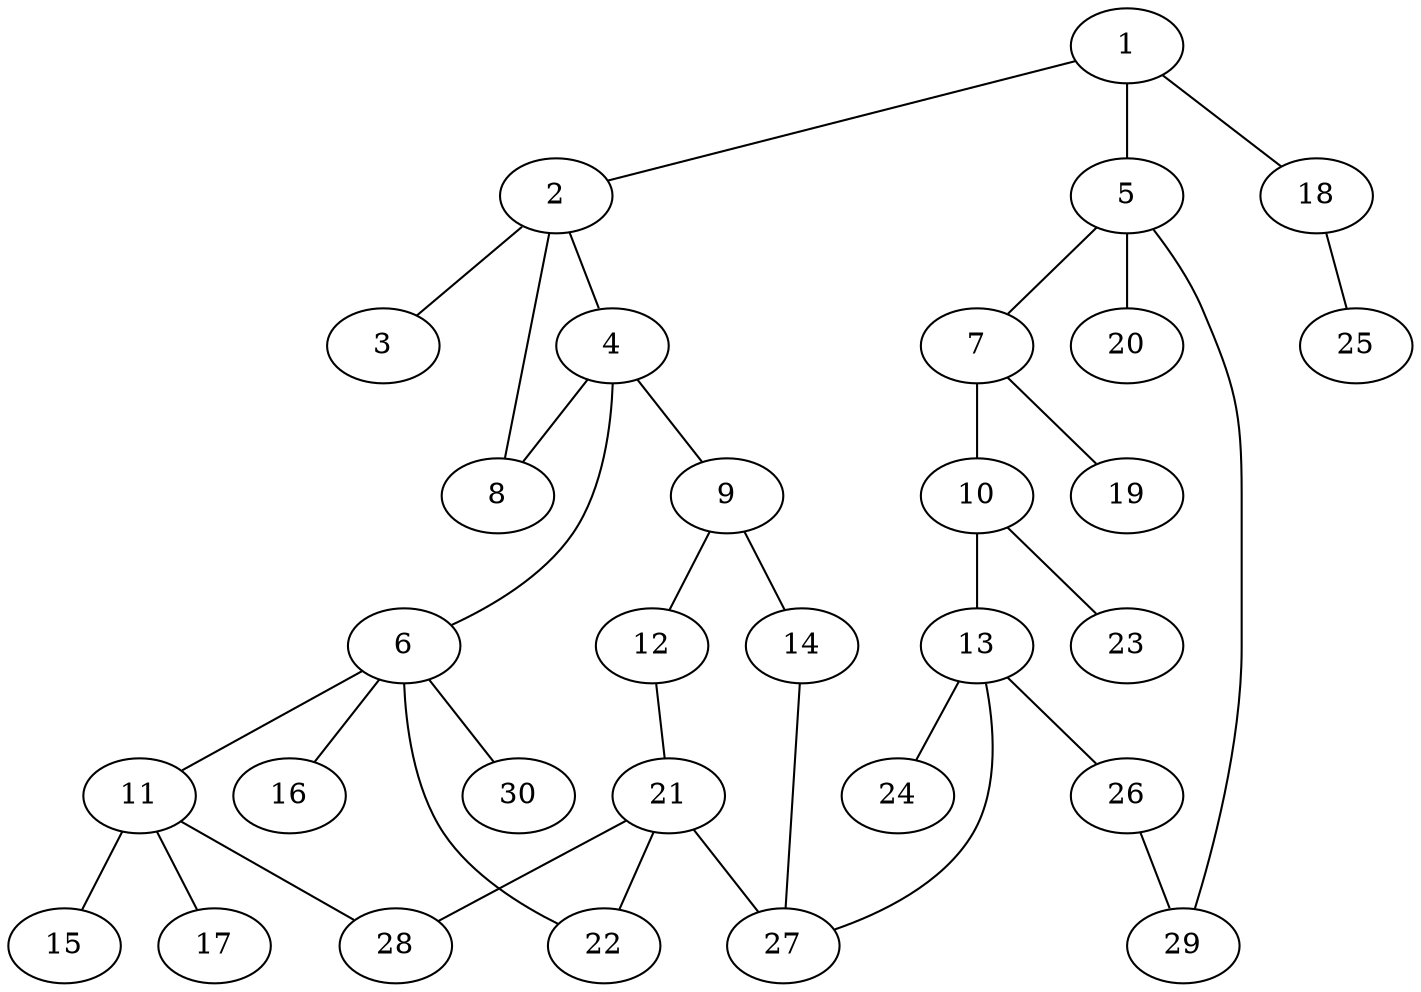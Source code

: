 graph graphname {1--2
1--5
1--18
2--3
2--4
2--8
4--6
4--8
4--9
5--7
5--20
5--29
6--11
6--16
6--22
6--30
7--10
7--19
9--12
9--14
10--13
10--23
11--15
11--17
11--28
12--21
13--24
13--26
13--27
14--27
18--25
21--22
21--27
21--28
26--29
}